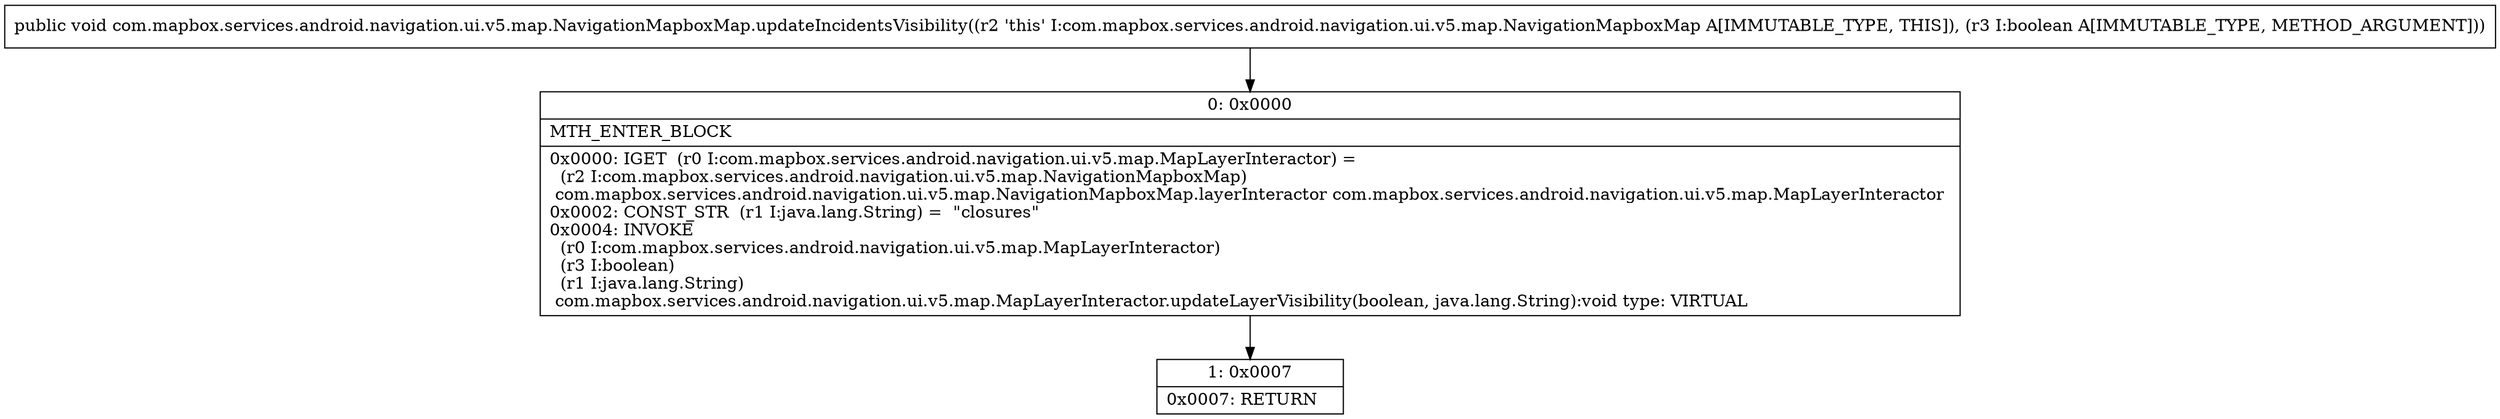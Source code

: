 digraph "CFG forcom.mapbox.services.android.navigation.ui.v5.map.NavigationMapboxMap.updateIncidentsVisibility(Z)V" {
Node_0 [shape=record,label="{0\:\ 0x0000|MTH_ENTER_BLOCK\l|0x0000: IGET  (r0 I:com.mapbox.services.android.navigation.ui.v5.map.MapLayerInteractor) = \l  (r2 I:com.mapbox.services.android.navigation.ui.v5.map.NavigationMapboxMap)\l com.mapbox.services.android.navigation.ui.v5.map.NavigationMapboxMap.layerInteractor com.mapbox.services.android.navigation.ui.v5.map.MapLayerInteractor \l0x0002: CONST_STR  (r1 I:java.lang.String) =  \"closures\" \l0x0004: INVOKE  \l  (r0 I:com.mapbox.services.android.navigation.ui.v5.map.MapLayerInteractor)\l  (r3 I:boolean)\l  (r1 I:java.lang.String)\l com.mapbox.services.android.navigation.ui.v5.map.MapLayerInteractor.updateLayerVisibility(boolean, java.lang.String):void type: VIRTUAL \l}"];
Node_1 [shape=record,label="{1\:\ 0x0007|0x0007: RETURN   \l}"];
MethodNode[shape=record,label="{public void com.mapbox.services.android.navigation.ui.v5.map.NavigationMapboxMap.updateIncidentsVisibility((r2 'this' I:com.mapbox.services.android.navigation.ui.v5.map.NavigationMapboxMap A[IMMUTABLE_TYPE, THIS]), (r3 I:boolean A[IMMUTABLE_TYPE, METHOD_ARGUMENT])) }"];
MethodNode -> Node_0;
Node_0 -> Node_1;
}


